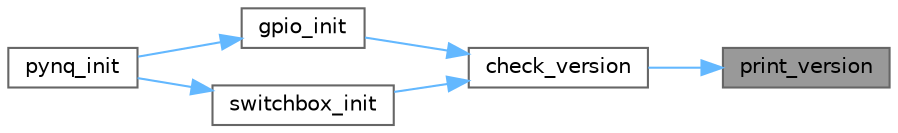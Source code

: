 digraph "print_version"
{
 // LATEX_PDF_SIZE
  bgcolor="transparent";
  edge [fontname=Helvetica,fontsize=10,labelfontname=Helvetica,labelfontsize=10];
  node [fontname=Helvetica,fontsize=10,shape=box,height=0.2,width=0.4];
  rankdir="RL";
  Node1 [id="Node000001",label="print_version",height=0.2,width=0.4,color="gray40", fillcolor="grey60", style="filled", fontcolor="black",tooltip=" "];
  Node1 -> Node2 [id="edge1_Node000001_Node000002",dir="back",color="steelblue1",style="solid",tooltip=" "];
  Node2 [id="Node000002",label="check_version",height=0.2,width=0.4,color="grey40", fillcolor="white", style="filled",URL="$group__VERSION.html#ga4ab7d615706bed1f5785b78a216b6615",tooltip=" "];
  Node2 -> Node3 [id="edge2_Node000002_Node000003",dir="back",color="steelblue1",style="solid",tooltip=" "];
  Node3 [id="Node000003",label="gpio_init",height=0.2,width=0.4,color="grey40", fillcolor="white", style="filled",URL="$group__GPIO.html#gafdbe206b3c49f019757ab09b3cf52b9c",tooltip=" "];
  Node3 -> Node4 [id="edge3_Node000003_Node000004",dir="back",color="steelblue1",style="solid",tooltip=" "];
  Node4 [id="Node000004",label="pynq_init",height=0.2,width=0.4,color="grey40", fillcolor="white", style="filled",URL="$libpynq_8c.html#a3c76b9633e9988436c3e3555be805728",tooltip="Initialise the switchbox and GPIO of the PYNQ."];
  Node2 -> Node5 [id="edge4_Node000002_Node000005",dir="back",color="steelblue1",style="solid",tooltip=" "];
  Node5 [id="Node000005",label="switchbox_init",height=0.2,width=0.4,color="grey40", fillcolor="white", style="filled",URL="$group__SWITCHBOX.html#gaa08d84687c6b7fcfae8d1ea0e067306f",tooltip="Initializes the switch box."];
  Node5 -> Node4 [id="edge5_Node000005_Node000004",dir="back",color="steelblue1",style="solid",tooltip=" "];
}
